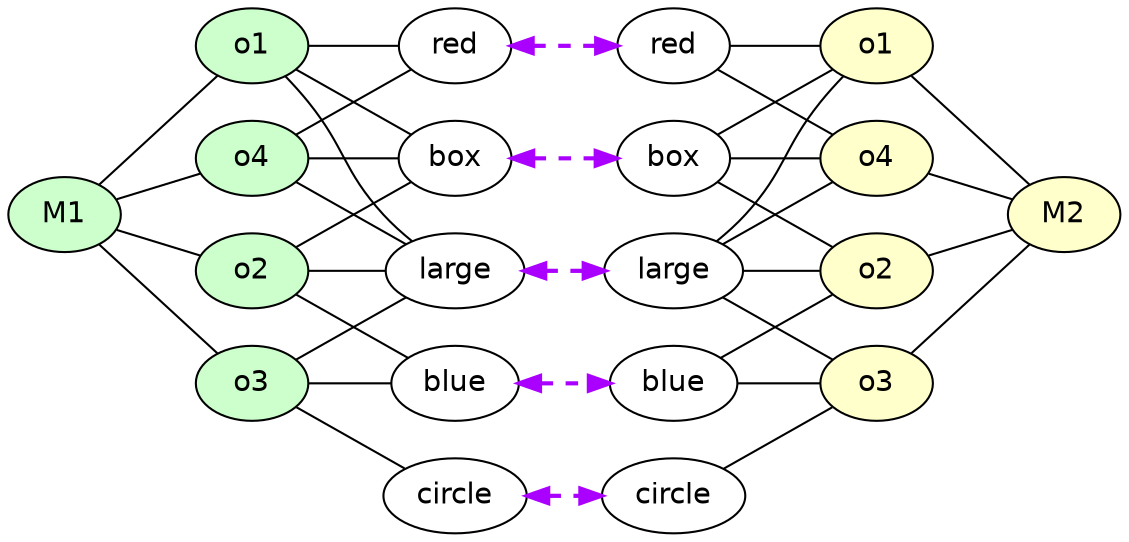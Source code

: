 strict digraph G {
	graph [bb="0,0,523.39,252",
		rankdir=LR
	];
	node [label="\N"];
	M1	 [fillcolor="#CCFFCC",
		fontname=Helvetica,
		height=0.5,
		pos="27,153",
		shape=oval,
		style=filled,
		width=0.75];
	o1_1	 [fillcolor="#CCFFCC",
		fontname=Helvetica,
		height=0.5,
		label=o1,
		pos="117,234",
		shape=oval,
		style=filled,
		width=0.75];
	M1 -> o1_1	 [constraint=true,
		dir=none,
		penwidth=1,
		pos="43.09,167.48 59.371,182.13 84.406,204.67 100.75,219.37"];
	o2_1	 [fillcolor="#CCFFCC",
		fontname=Helvetica,
		height=0.5,
		label=o2,
		pos="117,126",
		shape=oval,
		style=filled,
		width=0.75];
	M1 -> o2_1	 [constraint=true,
		dir=none,
		penwidth=1,
		pos="52.07,145.48 64.657,141.7 79.851,137.14 92.375,133.39"];
	o3_1	 [fillcolor="#CCFFCC",
		fontname=Helvetica,
		height=0.5,
		label=o3,
		pos="117,72",
		shape=oval,
		style=filled,
		width=0.75];
	M1 -> o3_1	 [constraint=true,
		dir=none,
		penwidth=1,
		pos="43.09,138.52 59.371,123.87 84.406,101.33 100.75,86.629"];
	o4_1	 [fillcolor="#CCFFCC",
		fontname=Helvetica,
		height=0.5,
		label=o4,
		pos="117,180",
		shape=oval,
		style=filled,
		width=0.75];
	M1 -> o4_1	 [constraint=true,
		dir=none,
		penwidth=1,
		pos="52.07,160.52 64.657,164.3 79.851,168.86 92.375,172.61"];
	M2	 [fillcolor="#FFFFCC",
		fontname=Helvetica,
		height=0.5,
		pos="496.39,153",
		shape=oval,
		style=filled,
		width=0.75];
	red_1	 [fontname=Helvetica,
		height=0.5,
		label=red,
		pos="211.85,234",
		shape=oval,
		width=0.75];
	o1_1 -> red_1	 [constraint=true,
		dir=none,
		pos="144.18,234 156.88,234 171.96,234 184.66,234"];
	box_1	 [fontname=Helvetica,
		height=0.5,
		label=box,
		pos="211.85,180",
		shape=oval,
		width=0.75];
	o1_1 -> box_1	 [constraint=true,
		dir=none,
		pos="137.58,222.28 153.49,213.23 175.41,200.75 191.31,191.69"];
	large_1	 [fontname=Helvetica,
		height=0.5,
		label=large,
		pos="211.85,126",
		shape=oval,
		width=0.86659];
	o1_1 -> large_1	 [constraint=true,
		dir=none,
		pos="132.97,219.08 136.74,215.28 140.64,211.1 144,207 162.29,184.69 160.81,174.54 180,153 183.86,148.67 188.41,144.41 192.86,140.6"];
	red_2	 [fontname=Helvetica,
		height=0.5,
		label=red,
		pos="311.54,234",
		shape=oval,
		width=0.75];
	red_1 -> red_2	 [color="#AA00FF",
		constraint=true,
		dir=both,
		penwidth=2,
		pos="s,239.09,234 e,284.33,234 249.4,234 257.47,234 266,234 274.07,234",
		style=dashed];
	o1_2	 [fillcolor="#FFFFCC",
		fontname=Helvetica,
		height=0.5,
		label=o1,
		pos="406.39,234",
		shape=oval,
		style=filled,
		width=0.75];
	o1_2 -> M2	 [constraint=true,
		dir=none,
		penwidth=1,
		pos="422.48,219.52 438.76,204.87 463.8,182.33 480.13,167.63"];
	red_2 -> o1_2	 [constraint=true,
		dir=none,
		pos="338.72,234 351.42,234 366.51,234 379.21,234"];
	o4_2	 [fillcolor="#FFFFCC",
		fontname=Helvetica,
		height=0.5,
		label=o4,
		pos="406.39,180",
		shape=oval,
		style=filled,
		width=0.75];
	red_2 -> o4_2	 [constraint=true,
		dir=none,
		pos="332.12,222.28 348.03,213.23 369.95,200.75 385.85,191.69"];
	box_2	 [fontname=Helvetica,
		height=0.5,
		label=box,
		pos="311.54,180",
		shape=oval,
		width=0.75];
	box_1 -> box_2	 [color="#AA00FF",
		constraint=true,
		dir=both,
		penwidth=2,
		pos="s,239.09,180 e,284.33,180 249.4,180 257.47,180 266,180 274.07,180",
		style=dashed];
	box_2 -> o1_2	 [constraint=true,
		dir=none,
		pos="332.12,191.72 348.03,200.77 369.95,213.25 385.85,222.31"];
	o2_2	 [fillcolor="#FFFFCC",
		fontname=Helvetica,
		height=0.5,
		label=o2,
		pos="406.39,126",
		shape=oval,
		style=filled,
		width=0.75];
	box_2 -> o2_2	 [constraint=true,
		dir=none,
		pos="332.12,168.28 348.03,159.23 369.95,146.75 385.85,137.69"];
	box_2 -> o4_2	 [constraint=true,
		dir=none,
		pos="338.72,180 351.42,180 366.51,180 379.21,180"];
	large_2	 [fontname=Helvetica,
		height=0.5,
		label=large,
		pos="311.54,126",
		shape=oval,
		width=0.86659];
	large_1 -> large_2	 [color="#AA00FF",
		constraint=true,
		dir=both,
		penwidth=2,
		pos="s,243.12,126 e,280.04,126 253.35,126 258.79,126 264.37,126 269.81,126",
		style=dashed];
	large_2 -> o1_2	 [constraint=true,
		dir=none,
		pos="330.53,140.6 334.97,144.41 339.53,148.67 343.39,153 362.58,174.54 361.1,184.69 379.39,207 382.75,211.1 386.65,215.28 390.42,219.08"];
	large_2 -> o2_2	 [constraint=true,
		dir=none,
		pos="342.86,126 354.62,126 367.89,126 379.24,126"];
	o3_2	 [fillcolor="#FFFFCC",
		fontname=Helvetica,
		height=0.5,
		label=o3,
		pos="406.39,72",
		shape=oval,
		style=filled,
		width=0.75];
	large_2 -> o3_2	 [constraint=true,
		dir=none,
		pos="334.02,113.2 349.69,104.28 370.43,92.472 385.69,83.783"];
	large_2 -> o4_2	 [constraint=true,
		dir=none,
		pos="334.02,138.8 349.69,147.72 370.43,159.53 385.69,168.22"];
	o2_1 -> box_1	 [constraint=true,
		dir=none,
		pos="137.58,137.72 153.49,146.77 175.41,159.25 191.31,168.31"];
	o2_1 -> large_1	 [constraint=true,
		dir=none,
		pos="144.18,126 155.46,126 168.61,126 180.31,126"];
	blue_1	 [fontname=Helvetica,
		height=0.5,
		label=blue,
		pos="211.85,72",
		shape=oval,
		width=0.77632];
	o2_1 -> blue_1	 [constraint=true,
		dir=none,
		pos="137.58,114.28 153.27,105.35 174.81,93.087 190.65,84.068"];
	blue_2	 [fontname=Helvetica,
		height=0.5,
		label=blue,
		pos="311.54,72",
		shape=oval,
		width=0.77632];
	blue_1 -> blue_2	 [color="#AA00FF",
		constraint=true,
		dir=both,
		penwidth=2,
		pos="s,239.88,72 e,283.37,72 250.16,72 257.75,72 265.73,72 273.32,72",
		style=dashed];
	o2_2 -> M2	 [constraint=true,
		dir=none,
		penwidth=1,
		pos="431.46,133.52 444.05,137.3 459.24,141.86 471.76,145.61"];
	blue_2 -> o2_2	 [constraint=true,
		dir=none,
		pos="332.59,83.984 348.42,92.995 369.99,105.28 385.72,114.23"];
	blue_2 -> o3_2	 [constraint=true,
		dir=none,
		pos="339.74,72 352.19,72 366.77,72 379.11,72"];
	o3_1 -> large_1	 [constraint=true,
		dir=none,
		pos="137.58,83.717 152.84,92.403 173.62,104.23 189.32,113.17"];
	o3_1 -> blue_1	 [constraint=true,
		dir=none,
		pos="144.18,72 156.55,72 171.18,72 183.67,72"];
	circle_1	 [fontname=Helvetica,
		height=0.5,
		label=circle,
		pos="211.85,18",
		shape=oval,
		width=0.88464];
	o3_1 -> circle_1	 [constraint=true,
		dir=none,
		pos="137.58,60.283 152.84,51.597 173.62,39.766 189.32,30.827"];
	o3_2 -> M2	 [constraint=true,
		dir=none,
		penwidth=1,
		pos="422.48,86.481 438.76,101.13 463.8,123.67 480.13,138.37"];
	circle_2	 [fontname=Helvetica,
		height=0.5,
		label=circle,
		pos="311.54,18",
		shape=oval,
		width=0.88464];
	circle_1 -> circle_2	 [color="#AA00FF",
		constraint=true,
		dir=both,
		penwidth=2,
		pos="s,243.94,18 e,279.51,18 254.1,18 259.15,18 264.31,18 269.36,18",
		style=dashed];
	circle_2 -> o3_2	 [constraint=true,
		dir=none,
		pos="334.02,30.797 349.69,39.717 370.43,51.528 385.69,60.217"];
	o4_1 -> red_1	 [constraint=true,
		dir=none,
		pos="137.58,191.72 153.49,200.77 175.41,213.25 191.31,222.31"];
	o4_1 -> box_1	 [constraint=true,
		dir=none,
		pos="144.18,180 156.88,180 171.96,180 184.66,180"];
	o4_1 -> large_1	 [constraint=true,
		dir=none,
		pos="137.58,168.28 152.84,159.6 173.62,147.77 189.32,138.83"];
	o4_2 -> M2	 [constraint=true,
		dir=none,
		penwidth=1,
		pos="431.46,172.48 444.05,168.7 459.24,164.14 471.76,160.39"];
}
